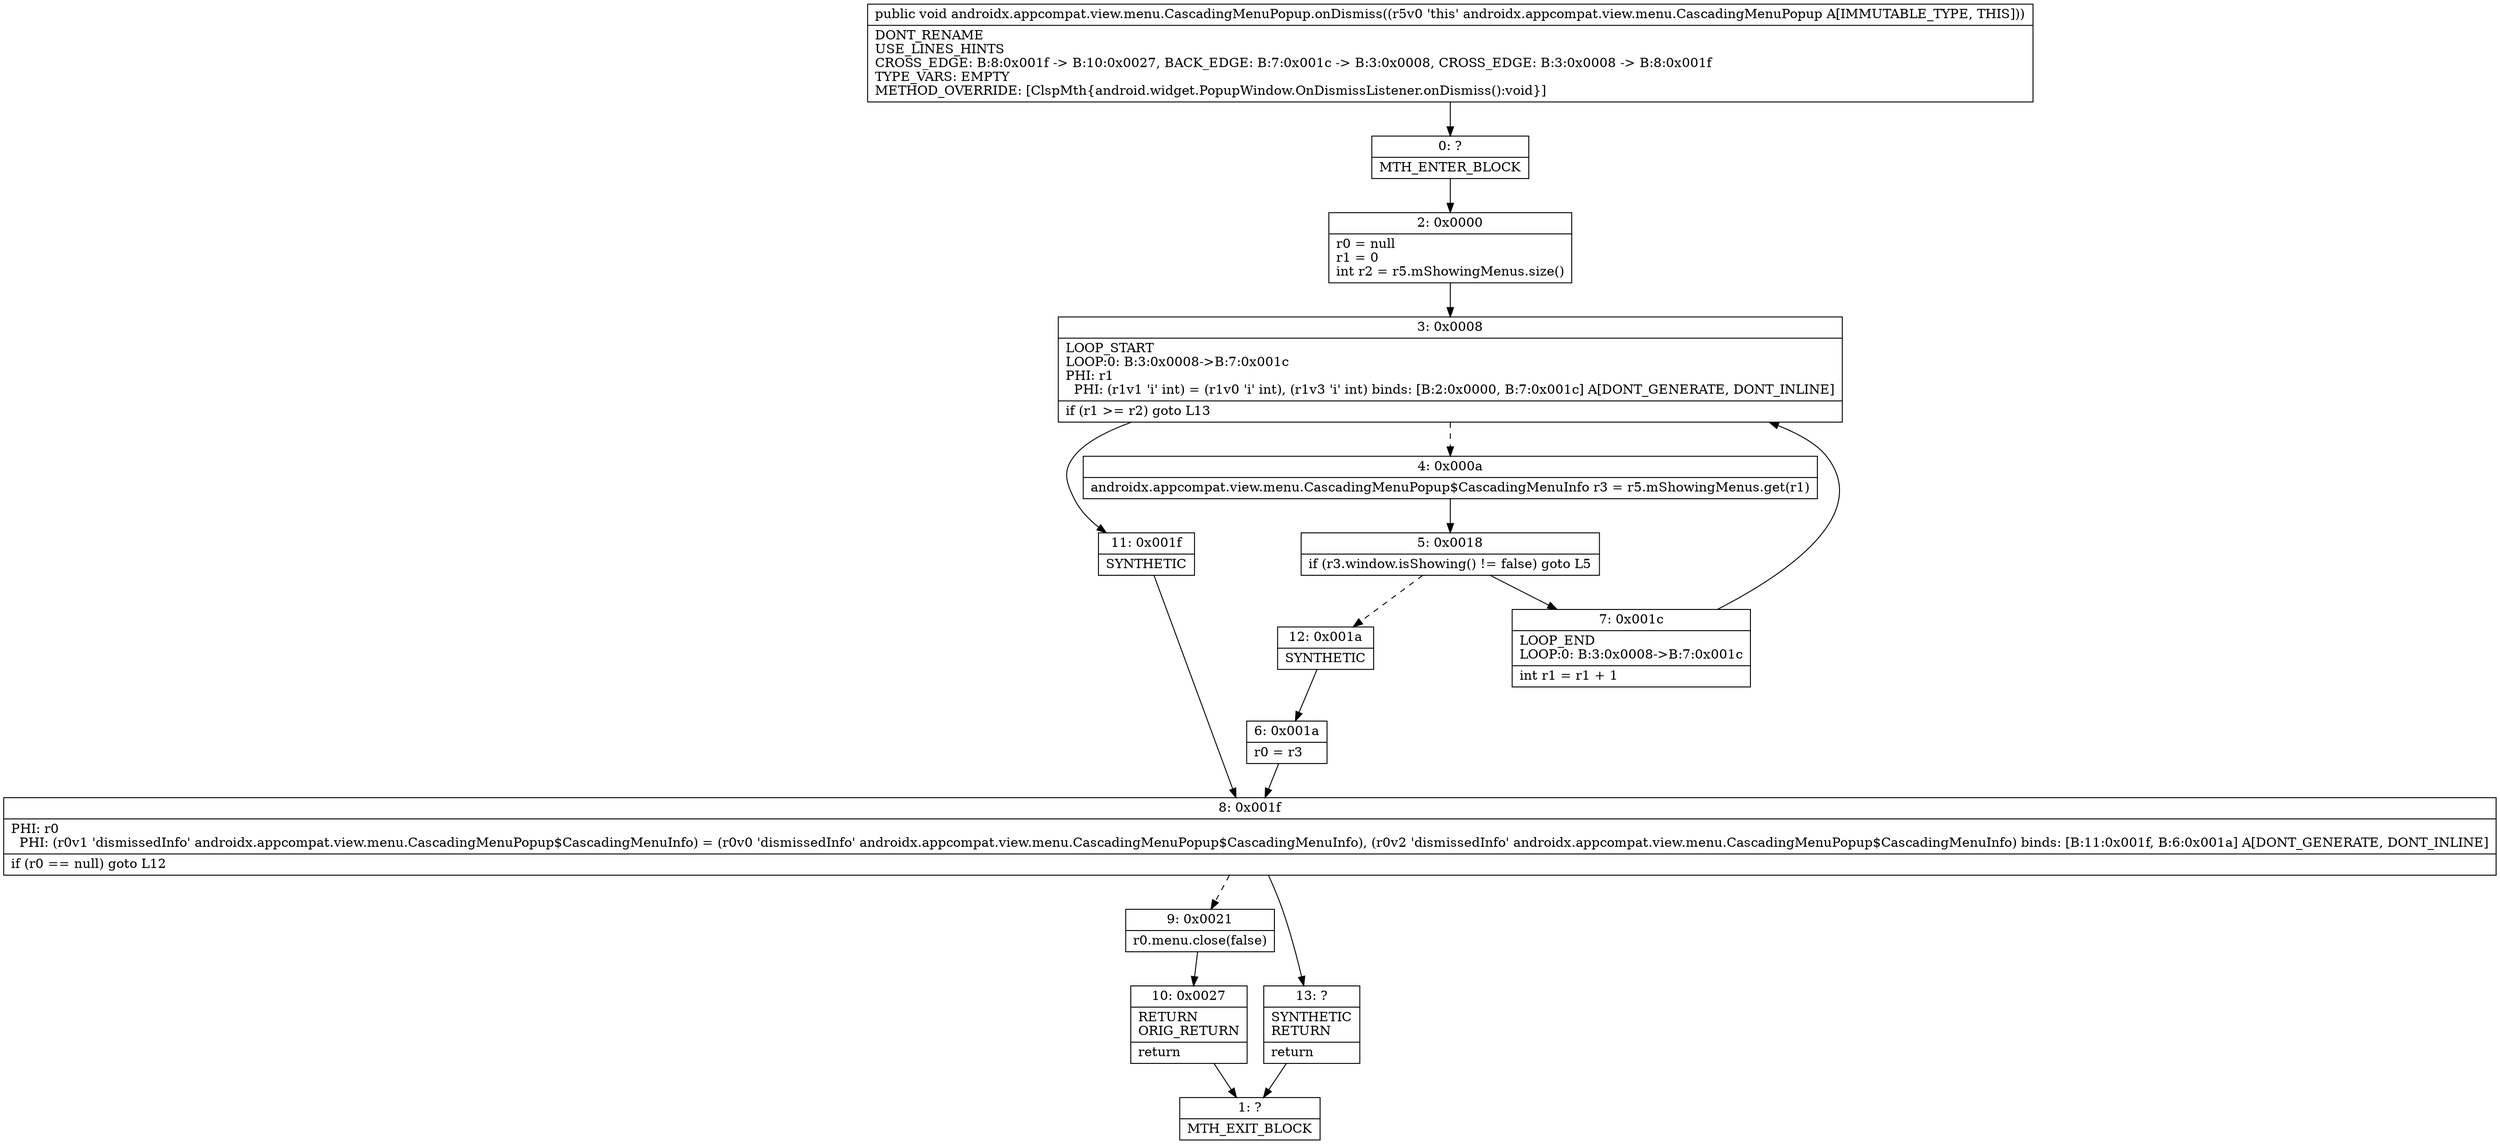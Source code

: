 digraph "CFG forandroidx.appcompat.view.menu.CascadingMenuPopup.onDismiss()V" {
Node_0 [shape=record,label="{0\:\ ?|MTH_ENTER_BLOCK\l}"];
Node_2 [shape=record,label="{2\:\ 0x0000|r0 = null\lr1 = 0\lint r2 = r5.mShowingMenus.size()\l}"];
Node_3 [shape=record,label="{3\:\ 0x0008|LOOP_START\lLOOP:0: B:3:0x0008\-\>B:7:0x001c\lPHI: r1 \l  PHI: (r1v1 'i' int) = (r1v0 'i' int), (r1v3 'i' int) binds: [B:2:0x0000, B:7:0x001c] A[DONT_GENERATE, DONT_INLINE]\l|if (r1 \>= r2) goto L13\l}"];
Node_4 [shape=record,label="{4\:\ 0x000a|androidx.appcompat.view.menu.CascadingMenuPopup$CascadingMenuInfo r3 = r5.mShowingMenus.get(r1)\l}"];
Node_5 [shape=record,label="{5\:\ 0x0018|if (r3.window.isShowing() != false) goto L5\l}"];
Node_7 [shape=record,label="{7\:\ 0x001c|LOOP_END\lLOOP:0: B:3:0x0008\-\>B:7:0x001c\l|int r1 = r1 + 1\l}"];
Node_12 [shape=record,label="{12\:\ 0x001a|SYNTHETIC\l}"];
Node_6 [shape=record,label="{6\:\ 0x001a|r0 = r3\l}"];
Node_8 [shape=record,label="{8\:\ 0x001f|PHI: r0 \l  PHI: (r0v1 'dismissedInfo' androidx.appcompat.view.menu.CascadingMenuPopup$CascadingMenuInfo) = (r0v0 'dismissedInfo' androidx.appcompat.view.menu.CascadingMenuPopup$CascadingMenuInfo), (r0v2 'dismissedInfo' androidx.appcompat.view.menu.CascadingMenuPopup$CascadingMenuInfo) binds: [B:11:0x001f, B:6:0x001a] A[DONT_GENERATE, DONT_INLINE]\l|if (r0 == null) goto L12\l}"];
Node_9 [shape=record,label="{9\:\ 0x0021|r0.menu.close(false)\l}"];
Node_10 [shape=record,label="{10\:\ 0x0027|RETURN\lORIG_RETURN\l|return\l}"];
Node_1 [shape=record,label="{1\:\ ?|MTH_EXIT_BLOCK\l}"];
Node_13 [shape=record,label="{13\:\ ?|SYNTHETIC\lRETURN\l|return\l}"];
Node_11 [shape=record,label="{11\:\ 0x001f|SYNTHETIC\l}"];
MethodNode[shape=record,label="{public void androidx.appcompat.view.menu.CascadingMenuPopup.onDismiss((r5v0 'this' androidx.appcompat.view.menu.CascadingMenuPopup A[IMMUTABLE_TYPE, THIS]))  | DONT_RENAME\lUSE_LINES_HINTS\lCROSS_EDGE: B:8:0x001f \-\> B:10:0x0027, BACK_EDGE: B:7:0x001c \-\> B:3:0x0008, CROSS_EDGE: B:3:0x0008 \-\> B:8:0x001f\lTYPE_VARS: EMPTY\lMETHOD_OVERRIDE: [ClspMth\{android.widget.PopupWindow.OnDismissListener.onDismiss():void\}]\l}"];
MethodNode -> Node_0;Node_0 -> Node_2;
Node_2 -> Node_3;
Node_3 -> Node_4[style=dashed];
Node_3 -> Node_11;
Node_4 -> Node_5;
Node_5 -> Node_7;
Node_5 -> Node_12[style=dashed];
Node_7 -> Node_3;
Node_12 -> Node_6;
Node_6 -> Node_8;
Node_8 -> Node_9[style=dashed];
Node_8 -> Node_13;
Node_9 -> Node_10;
Node_10 -> Node_1;
Node_13 -> Node_1;
Node_11 -> Node_8;
}

